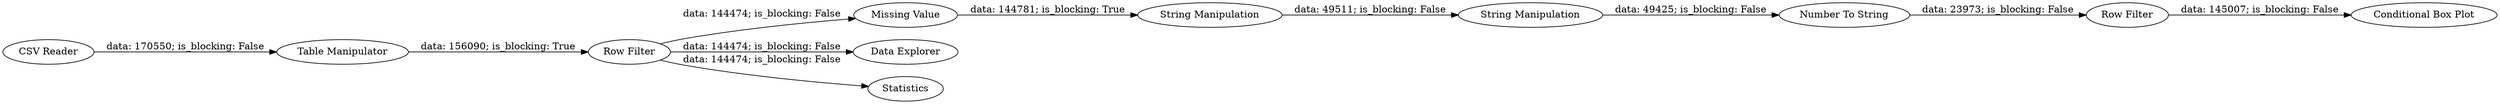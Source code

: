 digraph {
	"-6824930529880271504_5" [label="Row Filter"]
	"-6824930529880271504_7" [label="Missing Value"]
	"-6824930529880271504_3" [label="Data Explorer"]
	"-6824930529880271504_8" [label="String Manipulation"]
	"-6824930529880271504_4" [label="Table Manipulator"]
	"-6824930529880271504_2" [label="CSV Reader"]
	"-6824930529880271504_12" [label="Row Filter"]
	"-6824930529880271504_11" [label="Number To String"]
	"-6824930529880271504_6" [label=Statistics]
	"-6824930529880271504_9" [label="String Manipulation"]
	"-6824930529880271504_10" [label="Conditional Box Plot"]
	"-6824930529880271504_2" -> "-6824930529880271504_4" [label="data: 170550; is_blocking: False"]
	"-6824930529880271504_11" -> "-6824930529880271504_12" [label="data: 23973; is_blocking: False"]
	"-6824930529880271504_5" -> "-6824930529880271504_7" [label="data: 144474; is_blocking: False"]
	"-6824930529880271504_5" -> "-6824930529880271504_6" [label="data: 144474; is_blocking: False"]
	"-6824930529880271504_5" -> "-6824930529880271504_3" [label="data: 144474; is_blocking: False"]
	"-6824930529880271504_7" -> "-6824930529880271504_8" [label="data: 144781; is_blocking: True"]
	"-6824930529880271504_4" -> "-6824930529880271504_5" [label="data: 156090; is_blocking: True"]
	"-6824930529880271504_12" -> "-6824930529880271504_10" [label="data: 145007; is_blocking: False"]
	"-6824930529880271504_8" -> "-6824930529880271504_9" [label="data: 49511; is_blocking: False"]
	"-6824930529880271504_9" -> "-6824930529880271504_11" [label="data: 49425; is_blocking: False"]
	rankdir=LR
}
